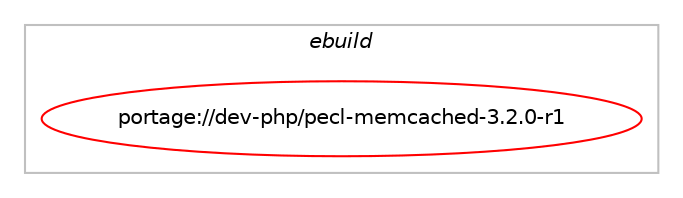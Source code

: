 digraph prolog {

# *************
# Graph options
# *************

newrank=true;
concentrate=true;
compound=true;
graph [rankdir=LR,fontname=Helvetica,fontsize=10,ranksep=1.5];#, ranksep=2.5, nodesep=0.2];
edge  [arrowhead=vee];
node  [fontname=Helvetica,fontsize=10];

# **********
# The ebuild
# **********

subgraph cluster_leftcol {
color=gray;
label=<<i>ebuild</i>>;
id [label="portage://dev-php/pecl-memcached-3.2.0-r1", color=red, width=4, href="../dev-php/pecl-memcached-3.2.0-r1.svg"];
}

# ****************
# The dependencies
# ****************

subgraph cluster_midcol {
color=gray;
label=<<i>dependencies</i>>;
subgraph cluster_compile {
fillcolor="#eeeeee";
style=filled;
label=<<i>compile</i>>;
# *** BEGIN UNKNOWN DEPENDENCY TYPE (TODO) ***
# id -> equal(any_of_group([package_dependency(portage://dev-php/pecl-memcached-3.2.0-r1,install,no,dev-libs,libmemcached-awesome,none,[,,],[],[use(optenable(sasl),negative)]),package_dependency(portage://dev-php/pecl-memcached-3.2.0-r1,install,no,dev-libs,libmemcached,greaterequal,[1.0.14,,,1.0.14],[],[use(optenable(sasl),negative)])]))
# *** END UNKNOWN DEPENDENCY TYPE (TODO) ***

# *** BEGIN UNKNOWN DEPENDENCY TYPE (TODO) ***
# id -> equal(use_conditional_group(positive,igbinary,portage://dev-php/pecl-memcached-3.2.0-r1,[package_dependency(portage://dev-php/pecl-memcached-3.2.0-r1,install,no,dev-php,igbinary,none,[,,],[],[use(optenable(php_targets_php8-1),negative)])]))
# *** END UNKNOWN DEPENDENCY TYPE (TODO) ***

# *** BEGIN UNKNOWN DEPENDENCY TYPE (TODO) ***
# id -> equal(use_conditional_group(positive,php_targets_php8-1,portage://dev-php/pecl-memcached-3.2.0-r1,[package_dependency(portage://dev-php/pecl-memcached-3.2.0-r1,install,no,dev-lang,php,none,[,,],[slot(8.1)],[use(optenable(json),positive),use(optenable(session),negative)])]))
# *** END UNKNOWN DEPENDENCY TYPE (TODO) ***

# *** BEGIN UNKNOWN DEPENDENCY TYPE (TODO) ***
# id -> equal(package_dependency(portage://dev-php/pecl-memcached-3.2.0-r1,install,no,sys-libs,zlib,none,[,,],[],[]))
# *** END UNKNOWN DEPENDENCY TYPE (TODO) ***

}
subgraph cluster_compileandrun {
fillcolor="#eeeeee";
style=filled;
label=<<i>compile and run</i>>;
}
subgraph cluster_run {
fillcolor="#eeeeee";
style=filled;
label=<<i>run</i>>;
# *** BEGIN UNKNOWN DEPENDENCY TYPE (TODO) ***
# id -> equal(any_of_group([package_dependency(portage://dev-php/pecl-memcached-3.2.0-r1,run,no,dev-libs,libmemcached-awesome,none,[,,],[],[use(optenable(sasl),negative)]),package_dependency(portage://dev-php/pecl-memcached-3.2.0-r1,run,no,dev-libs,libmemcached,greaterequal,[1.0.14,,,1.0.14],[],[use(optenable(sasl),negative)])]))
# *** END UNKNOWN DEPENDENCY TYPE (TODO) ***

# *** BEGIN UNKNOWN DEPENDENCY TYPE (TODO) ***
# id -> equal(use_conditional_group(positive,igbinary,portage://dev-php/pecl-memcached-3.2.0-r1,[package_dependency(portage://dev-php/pecl-memcached-3.2.0-r1,run,no,dev-php,igbinary,none,[,,],[],[use(optenable(php_targets_php8-1),negative)])]))
# *** END UNKNOWN DEPENDENCY TYPE (TODO) ***

# *** BEGIN UNKNOWN DEPENDENCY TYPE (TODO) ***
# id -> equal(use_conditional_group(positive,php_targets_php8-1,portage://dev-php/pecl-memcached-3.2.0-r1,[package_dependency(portage://dev-php/pecl-memcached-3.2.0-r1,run,no,dev-lang,php,none,[,,],[slot(8.1)],[use(optenable(json),positive),use(optenable(session),negative)])]))
# *** END UNKNOWN DEPENDENCY TYPE (TODO) ***

# *** BEGIN UNKNOWN DEPENDENCY TYPE (TODO) ***
# id -> equal(package_dependency(portage://dev-php/pecl-memcached-3.2.0-r1,run,no,sys-libs,zlib,none,[,,],[],[]))
# *** END UNKNOWN DEPENDENCY TYPE (TODO) ***

}
}

# **************
# The candidates
# **************

subgraph cluster_choices {
rank=same;
color=gray;
label=<<i>candidates</i>>;

}

}
